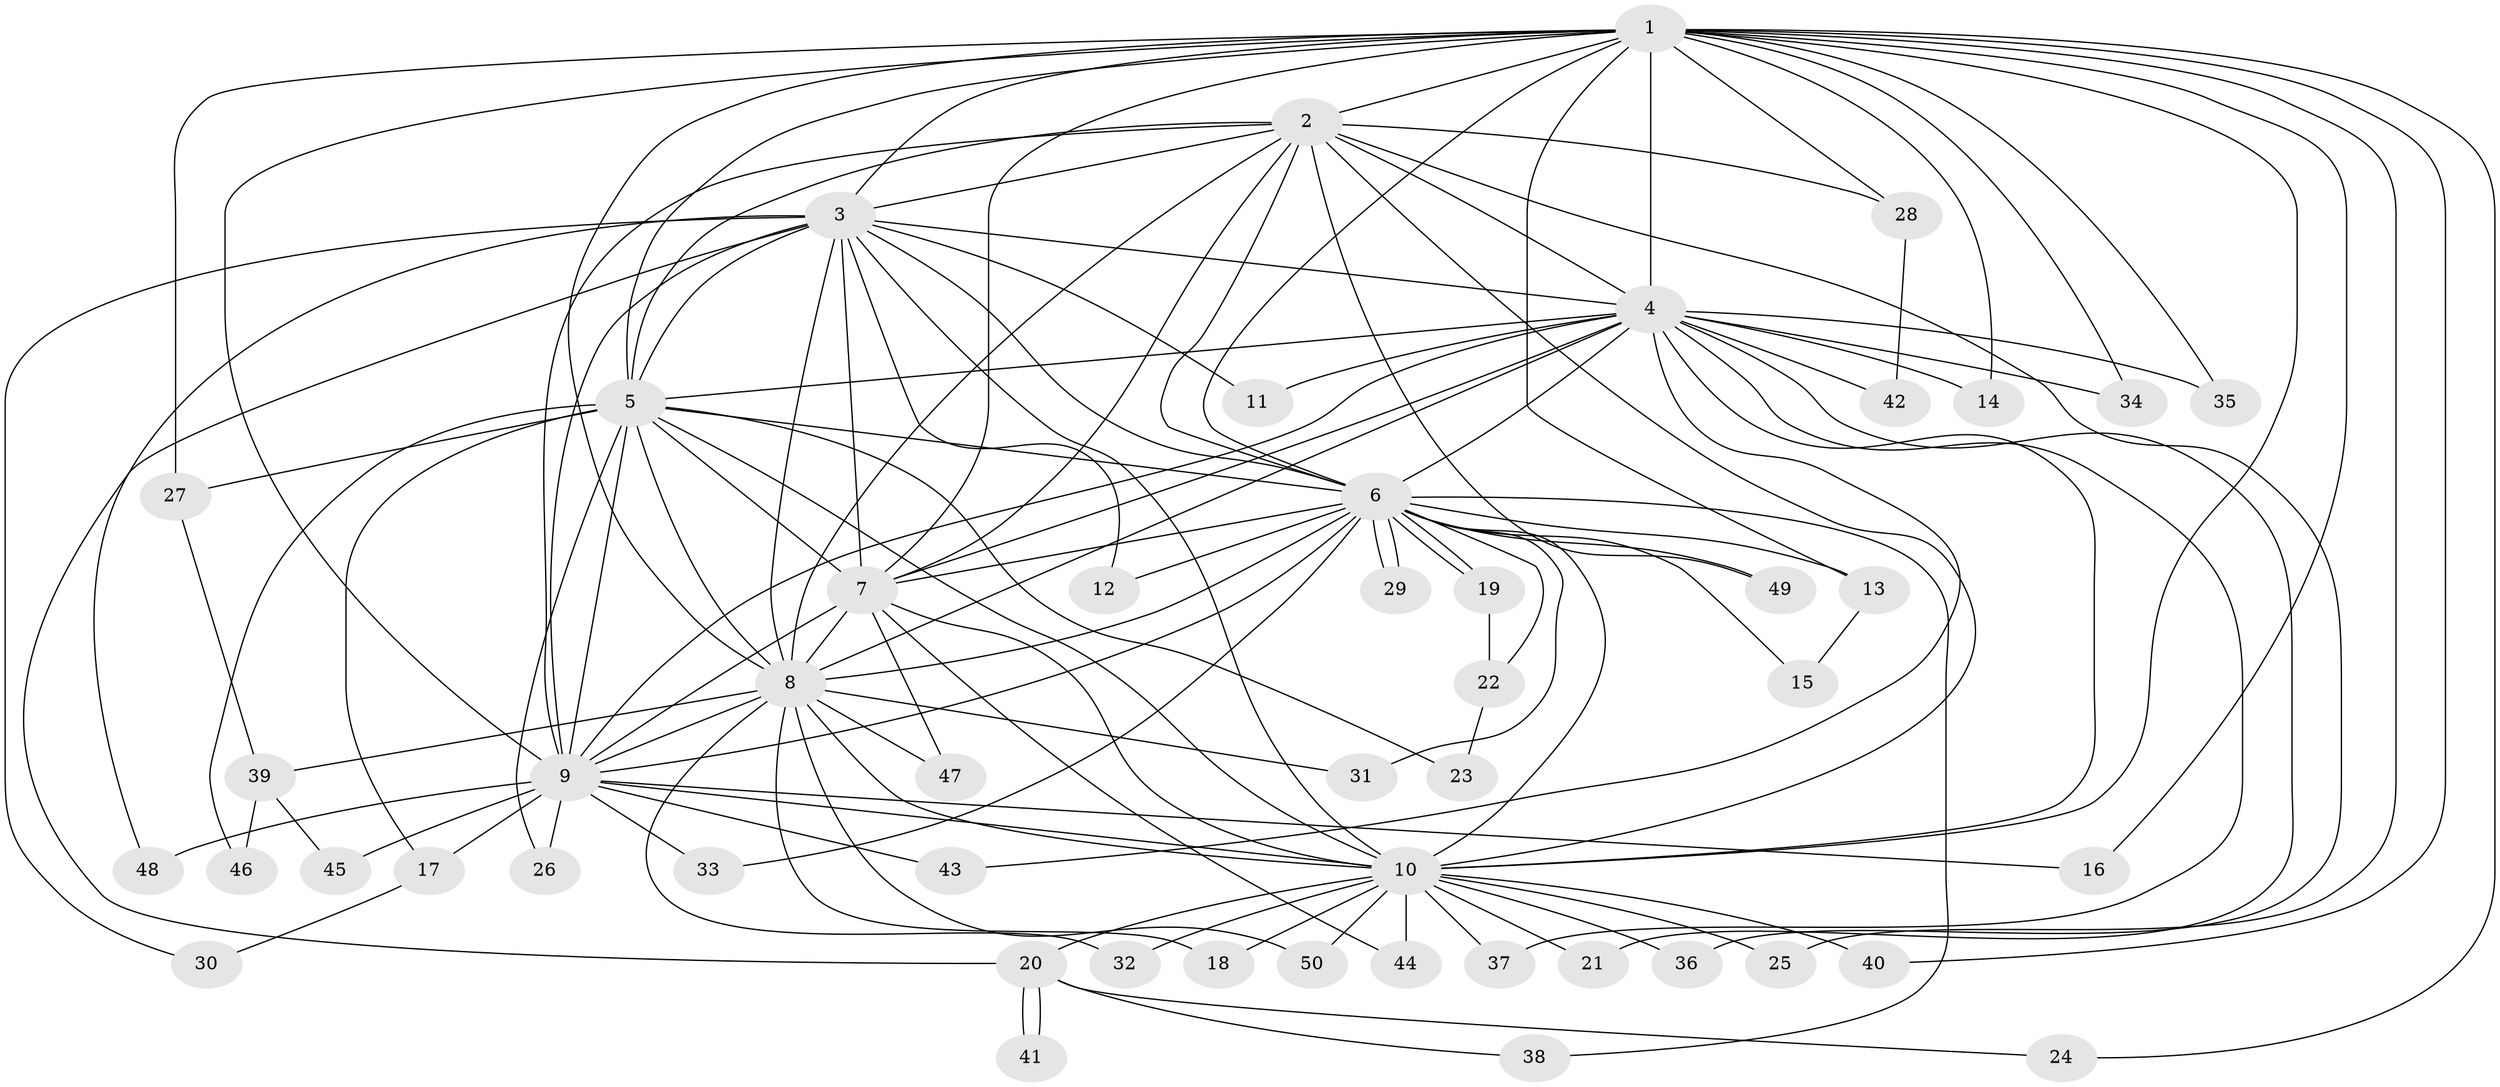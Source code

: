 // coarse degree distribution, {17: 0.02857142857142857, 10: 0.02857142857142857, 13: 0.02857142857142857, 16: 0.05714285714285714, 12: 0.02857142857142857, 19: 0.02857142857142857, 11: 0.02857142857142857, 14: 0.02857142857142857, 15: 0.02857142857142857, 2: 0.5714285714285714, 3: 0.08571428571428572, 4: 0.05714285714285714}
// Generated by graph-tools (version 1.1) at 2025/17/03/04/25 18:17:54]
// undirected, 50 vertices, 125 edges
graph export_dot {
graph [start="1"]
  node [color=gray90,style=filled];
  1;
  2;
  3;
  4;
  5;
  6;
  7;
  8;
  9;
  10;
  11;
  12;
  13;
  14;
  15;
  16;
  17;
  18;
  19;
  20;
  21;
  22;
  23;
  24;
  25;
  26;
  27;
  28;
  29;
  30;
  31;
  32;
  33;
  34;
  35;
  36;
  37;
  38;
  39;
  40;
  41;
  42;
  43;
  44;
  45;
  46;
  47;
  48;
  49;
  50;
  1 -- 2;
  1 -- 3;
  1 -- 4;
  1 -- 5;
  1 -- 6;
  1 -- 7;
  1 -- 8;
  1 -- 9;
  1 -- 10;
  1 -- 13;
  1 -- 14;
  1 -- 16;
  1 -- 24;
  1 -- 25;
  1 -- 27;
  1 -- 28;
  1 -- 34;
  1 -- 35;
  1 -- 40;
  2 -- 3;
  2 -- 4;
  2 -- 5;
  2 -- 6;
  2 -- 7;
  2 -- 8;
  2 -- 9;
  2 -- 10;
  2 -- 28;
  2 -- 36;
  2 -- 49;
  3 -- 4;
  3 -- 5;
  3 -- 6;
  3 -- 7;
  3 -- 8;
  3 -- 9;
  3 -- 10;
  3 -- 11;
  3 -- 12;
  3 -- 20;
  3 -- 30;
  3 -- 48;
  4 -- 5;
  4 -- 6;
  4 -- 7;
  4 -- 8;
  4 -- 9;
  4 -- 10;
  4 -- 11;
  4 -- 14;
  4 -- 21;
  4 -- 34;
  4 -- 35;
  4 -- 37;
  4 -- 42;
  4 -- 43;
  5 -- 6;
  5 -- 7;
  5 -- 8;
  5 -- 9;
  5 -- 10;
  5 -- 17;
  5 -- 23;
  5 -- 26;
  5 -- 27;
  5 -- 46;
  6 -- 7;
  6 -- 8;
  6 -- 9;
  6 -- 10;
  6 -- 12;
  6 -- 13;
  6 -- 15;
  6 -- 19;
  6 -- 19;
  6 -- 22;
  6 -- 29;
  6 -- 29;
  6 -- 31;
  6 -- 33;
  6 -- 38;
  6 -- 49;
  7 -- 8;
  7 -- 9;
  7 -- 10;
  7 -- 44;
  7 -- 47;
  8 -- 9;
  8 -- 10;
  8 -- 18;
  8 -- 31;
  8 -- 32;
  8 -- 39;
  8 -- 47;
  8 -- 50;
  9 -- 10;
  9 -- 16;
  9 -- 17;
  9 -- 26;
  9 -- 33;
  9 -- 43;
  9 -- 45;
  9 -- 48;
  10 -- 18;
  10 -- 20;
  10 -- 21;
  10 -- 25;
  10 -- 32;
  10 -- 36;
  10 -- 37;
  10 -- 40;
  10 -- 44;
  10 -- 50;
  13 -- 15;
  17 -- 30;
  19 -- 22;
  20 -- 24;
  20 -- 38;
  20 -- 41;
  20 -- 41;
  22 -- 23;
  27 -- 39;
  28 -- 42;
  39 -- 45;
  39 -- 46;
}
